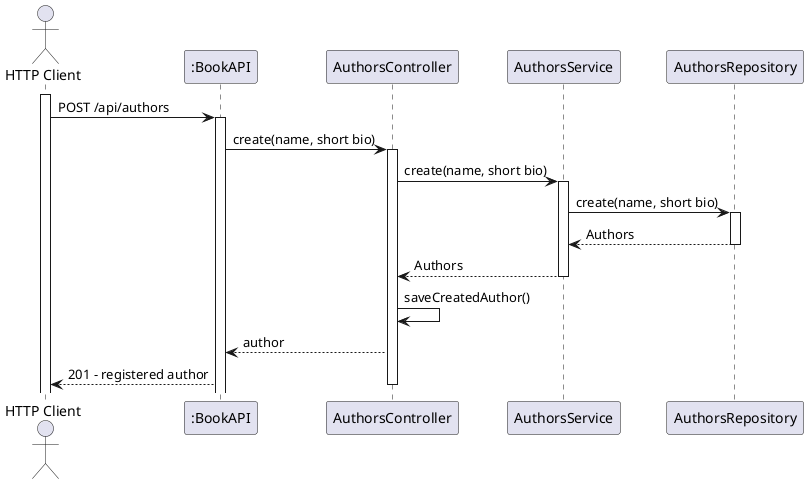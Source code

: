 @startuml

actor "HTTP Client" as Librarian
participant ":BookAPI" as System
participant "AuthorsController" as Controller
participant "AuthorsService" as Service
participant "AuthorsRepository" as Repository

activate Librarian

Librarian -> System : POST /api/authors
activate System
System -> Controller : create(name, short bio)
activate Controller
Controller -> Service: create(name, short bio)
activate Service
Service -> Repository: create(name, short bio)
activate Repository
Repository --> Service: Authors
deactivate Repository
Service --> Controller: Authors
deactivate Service
Controller -> Controller: saveCreatedAuthor()
Controller --> System : author
System --> Librarian: 201 - registered author
deactivate Controller

@enduml
